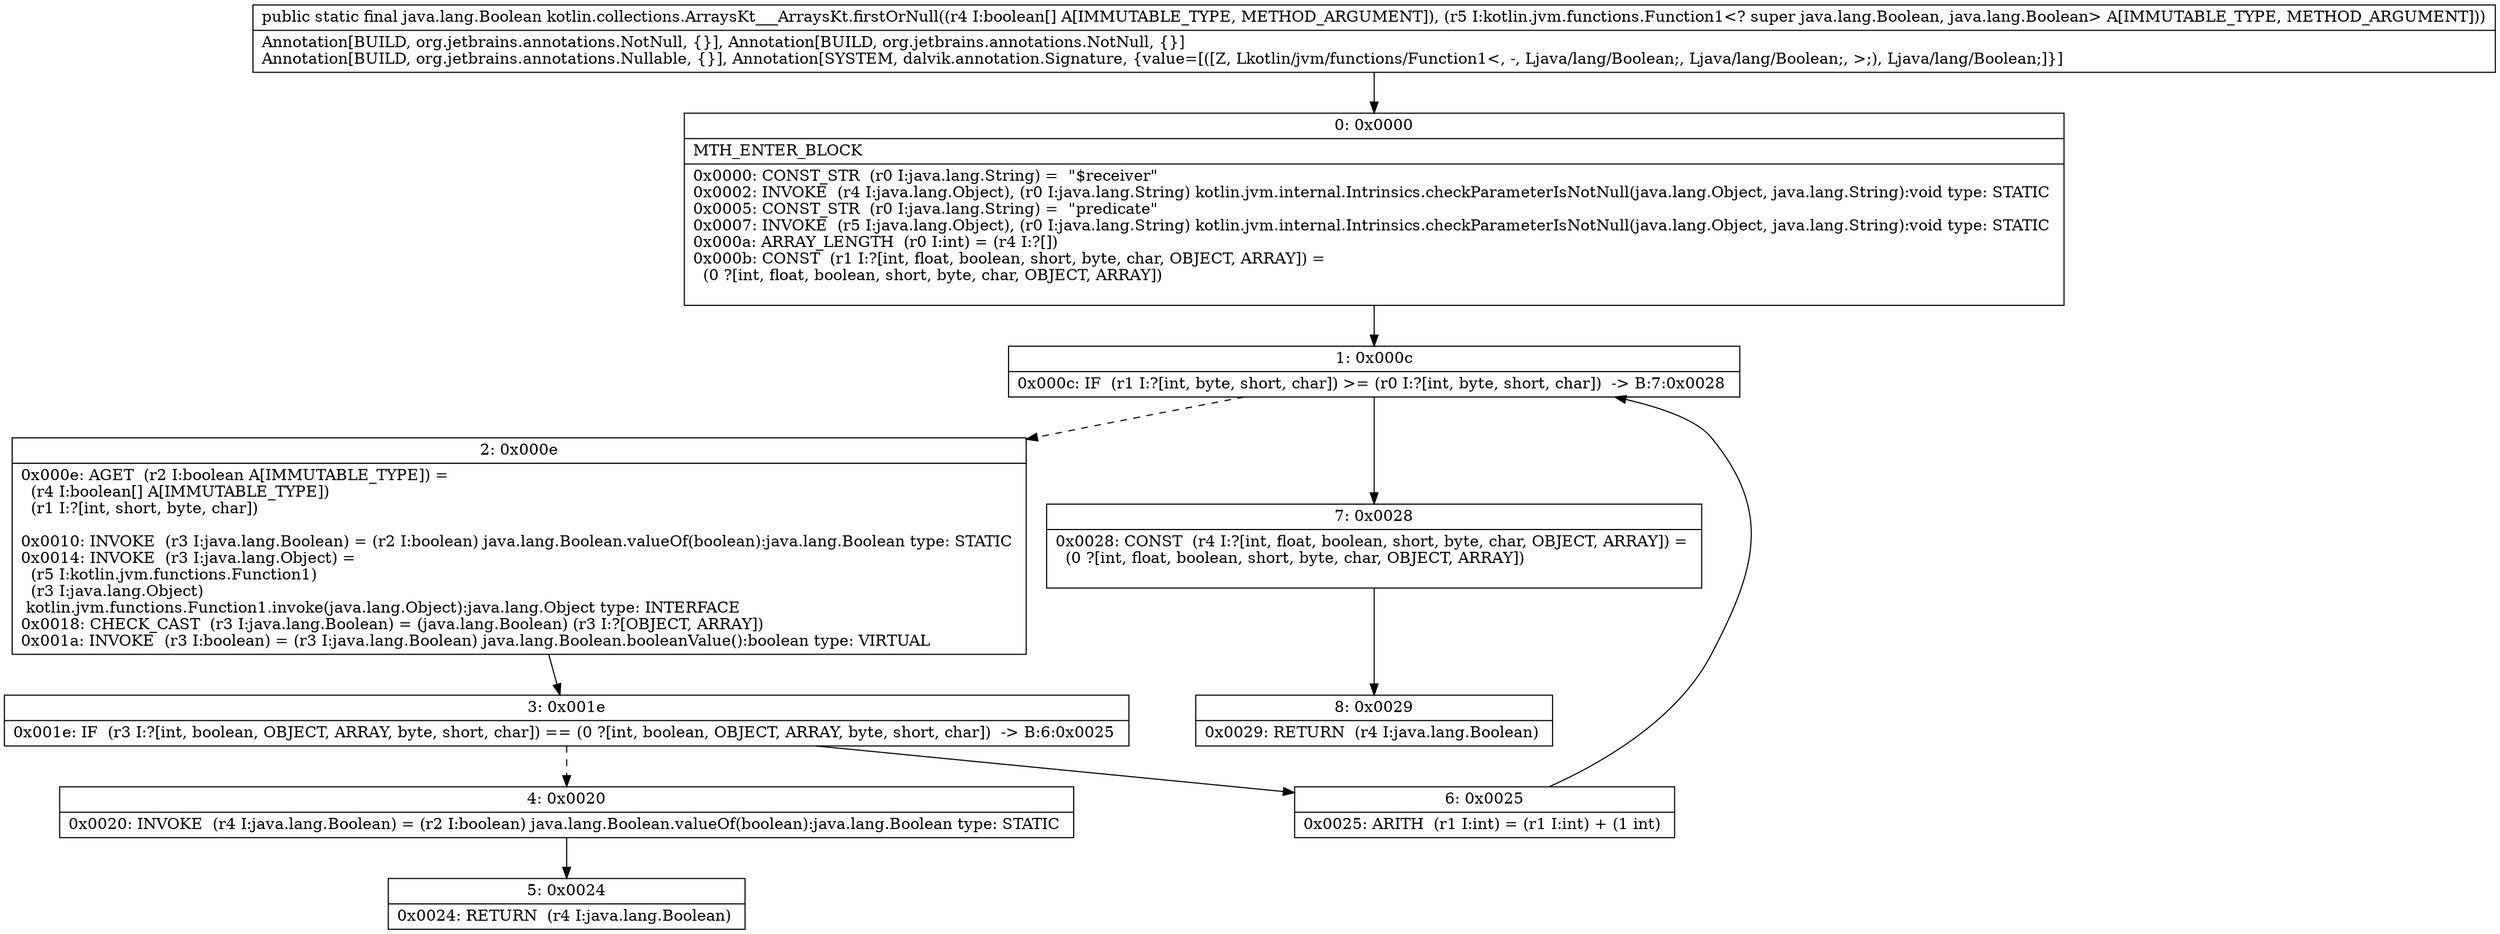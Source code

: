 digraph "CFG forkotlin.collections.ArraysKt___ArraysKt.firstOrNull([ZLkotlin\/jvm\/functions\/Function1;)Ljava\/lang\/Boolean;" {
Node_0 [shape=record,label="{0\:\ 0x0000|MTH_ENTER_BLOCK\l|0x0000: CONST_STR  (r0 I:java.lang.String) =  \"$receiver\" \l0x0002: INVOKE  (r4 I:java.lang.Object), (r0 I:java.lang.String) kotlin.jvm.internal.Intrinsics.checkParameterIsNotNull(java.lang.Object, java.lang.String):void type: STATIC \l0x0005: CONST_STR  (r0 I:java.lang.String) =  \"predicate\" \l0x0007: INVOKE  (r5 I:java.lang.Object), (r0 I:java.lang.String) kotlin.jvm.internal.Intrinsics.checkParameterIsNotNull(java.lang.Object, java.lang.String):void type: STATIC \l0x000a: ARRAY_LENGTH  (r0 I:int) = (r4 I:?[]) \l0x000b: CONST  (r1 I:?[int, float, boolean, short, byte, char, OBJECT, ARRAY]) = \l  (0 ?[int, float, boolean, short, byte, char, OBJECT, ARRAY])\l \l}"];
Node_1 [shape=record,label="{1\:\ 0x000c|0x000c: IF  (r1 I:?[int, byte, short, char]) \>= (r0 I:?[int, byte, short, char])  \-\> B:7:0x0028 \l}"];
Node_2 [shape=record,label="{2\:\ 0x000e|0x000e: AGET  (r2 I:boolean A[IMMUTABLE_TYPE]) = \l  (r4 I:boolean[] A[IMMUTABLE_TYPE])\l  (r1 I:?[int, short, byte, char])\l \l0x0010: INVOKE  (r3 I:java.lang.Boolean) = (r2 I:boolean) java.lang.Boolean.valueOf(boolean):java.lang.Boolean type: STATIC \l0x0014: INVOKE  (r3 I:java.lang.Object) = \l  (r5 I:kotlin.jvm.functions.Function1)\l  (r3 I:java.lang.Object)\l kotlin.jvm.functions.Function1.invoke(java.lang.Object):java.lang.Object type: INTERFACE \l0x0018: CHECK_CAST  (r3 I:java.lang.Boolean) = (java.lang.Boolean) (r3 I:?[OBJECT, ARRAY]) \l0x001a: INVOKE  (r3 I:boolean) = (r3 I:java.lang.Boolean) java.lang.Boolean.booleanValue():boolean type: VIRTUAL \l}"];
Node_3 [shape=record,label="{3\:\ 0x001e|0x001e: IF  (r3 I:?[int, boolean, OBJECT, ARRAY, byte, short, char]) == (0 ?[int, boolean, OBJECT, ARRAY, byte, short, char])  \-\> B:6:0x0025 \l}"];
Node_4 [shape=record,label="{4\:\ 0x0020|0x0020: INVOKE  (r4 I:java.lang.Boolean) = (r2 I:boolean) java.lang.Boolean.valueOf(boolean):java.lang.Boolean type: STATIC \l}"];
Node_5 [shape=record,label="{5\:\ 0x0024|0x0024: RETURN  (r4 I:java.lang.Boolean) \l}"];
Node_6 [shape=record,label="{6\:\ 0x0025|0x0025: ARITH  (r1 I:int) = (r1 I:int) + (1 int) \l}"];
Node_7 [shape=record,label="{7\:\ 0x0028|0x0028: CONST  (r4 I:?[int, float, boolean, short, byte, char, OBJECT, ARRAY]) = \l  (0 ?[int, float, boolean, short, byte, char, OBJECT, ARRAY])\l \l}"];
Node_8 [shape=record,label="{8\:\ 0x0029|0x0029: RETURN  (r4 I:java.lang.Boolean) \l}"];
MethodNode[shape=record,label="{public static final java.lang.Boolean kotlin.collections.ArraysKt___ArraysKt.firstOrNull((r4 I:boolean[] A[IMMUTABLE_TYPE, METHOD_ARGUMENT]), (r5 I:kotlin.jvm.functions.Function1\<? super java.lang.Boolean, java.lang.Boolean\> A[IMMUTABLE_TYPE, METHOD_ARGUMENT]))  | Annotation[BUILD, org.jetbrains.annotations.NotNull, \{\}], Annotation[BUILD, org.jetbrains.annotations.NotNull, \{\}]\lAnnotation[BUILD, org.jetbrains.annotations.Nullable, \{\}], Annotation[SYSTEM, dalvik.annotation.Signature, \{value=[([Z, Lkotlin\/jvm\/functions\/Function1\<, \-, Ljava\/lang\/Boolean;, Ljava\/lang\/Boolean;, \>;), Ljava\/lang\/Boolean;]\}]\l}"];
MethodNode -> Node_0;
Node_0 -> Node_1;
Node_1 -> Node_2[style=dashed];
Node_1 -> Node_7;
Node_2 -> Node_3;
Node_3 -> Node_4[style=dashed];
Node_3 -> Node_6;
Node_4 -> Node_5;
Node_6 -> Node_1;
Node_7 -> Node_8;
}

